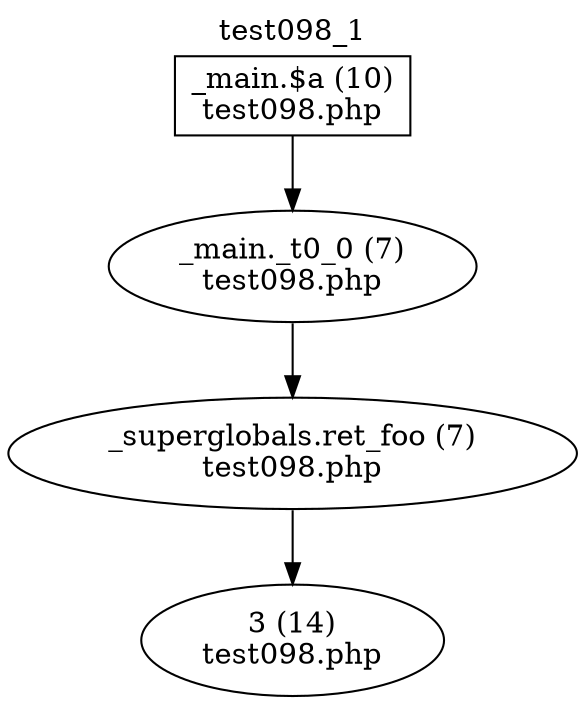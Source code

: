 digraph cfg {
  label="test098_1";
  labelloc=t;
  n1 [shape=box, label="_main.$a (10)\ntest098.php"];
  n2 [shape=ellipse, label="_main._t0_0 (7)\ntest098.php"];
  n3 [shape=ellipse, label="_superglobals.ret_foo (7)\ntest098.php"];
  n4 [shape=ellipse, label="3 (14)\ntest098.php"];
  n1 -> n2;
  n2 -> n3;
  n3 -> n4;
}
